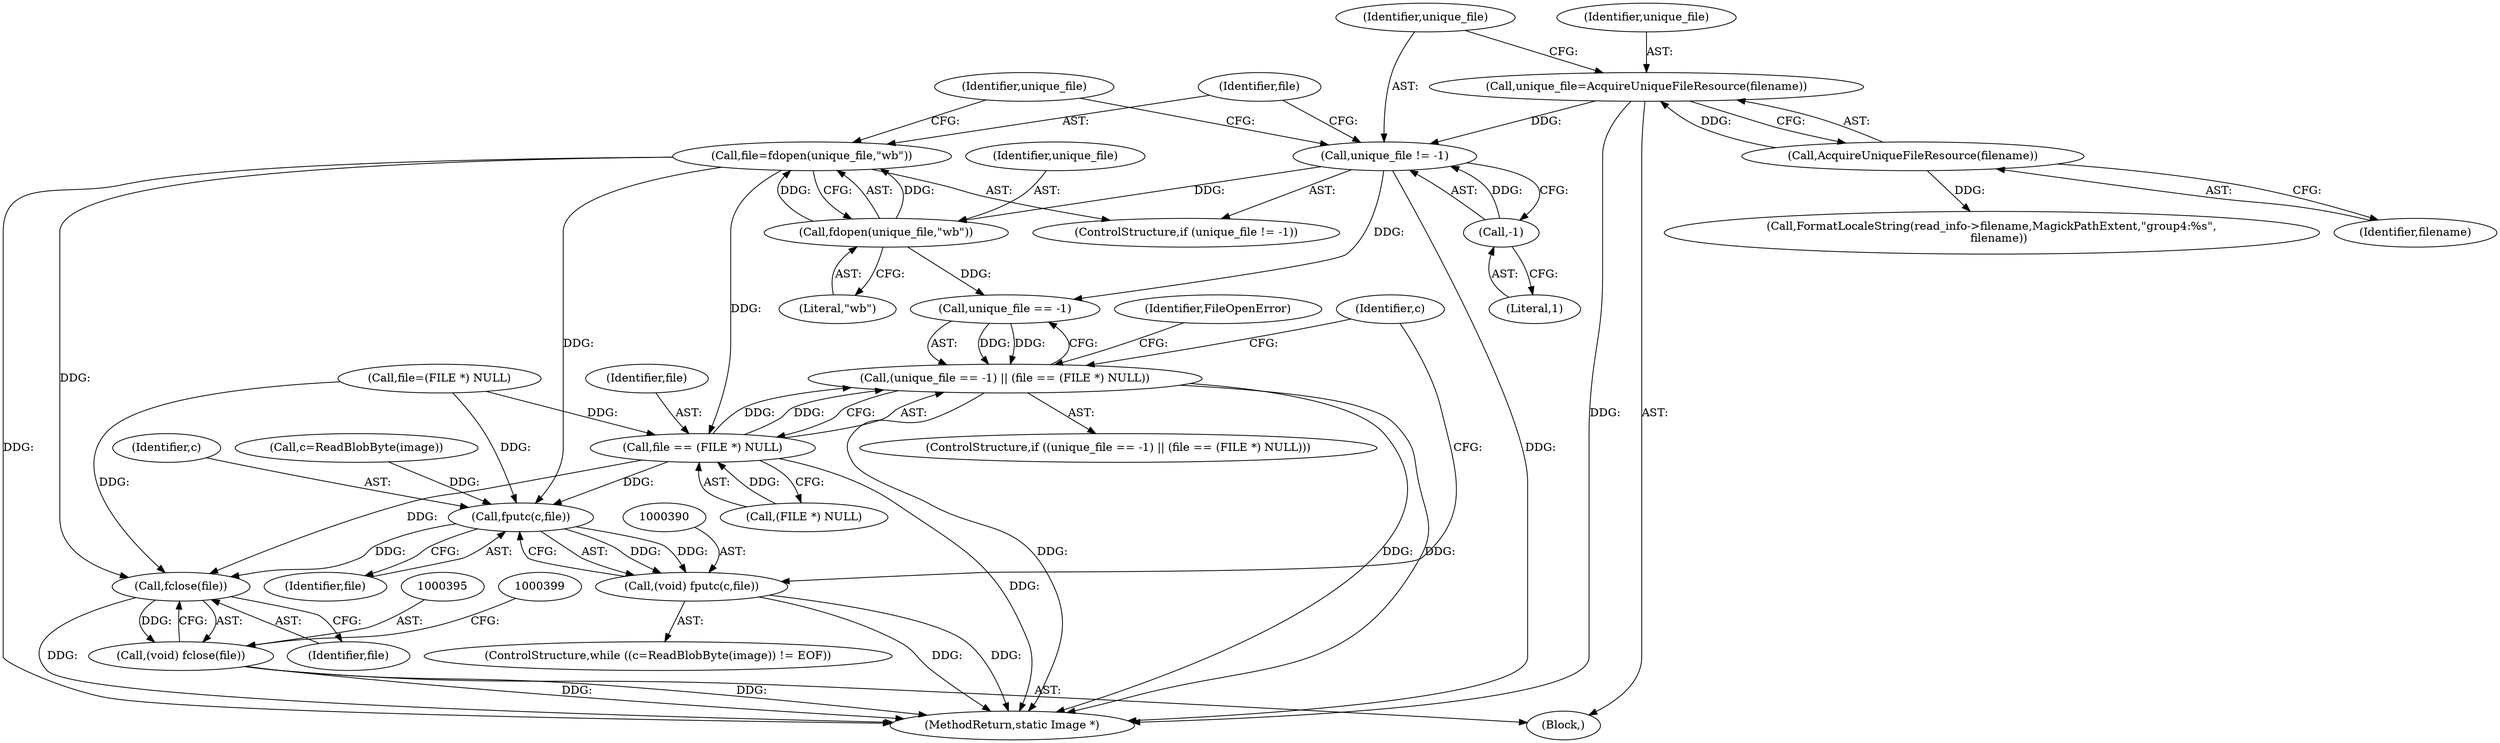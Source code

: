 digraph "0_ImageMagick_6b6bff054d569a77973f2140c0e86366e6168a6c@pointer" {
"1000363" [label="(Call,file=fdopen(unique_file,\"wb\"))"];
"1000365" [label="(Call,fdopen(unique_file,\"wb\"))"];
"1000359" [label="(Call,unique_file != -1)"];
"1000354" [label="(Call,unique_file=AcquireUniqueFileResource(filename))"];
"1000356" [label="(Call,AcquireUniqueFileResource(filename))"];
"1000361" [label="(Call,-1)"];
"1000374" [label="(Call,file == (FILE *) NULL)"];
"1000369" [label="(Call,(unique_file == -1) || (file == (FILE *) NULL))"];
"1000391" [label="(Call,fputc(c,file))"];
"1000389" [label="(Call,(void) fputc(c,file))"];
"1000396" [label="(Call,fclose(file))"];
"1000394" [label="(Call,(void) fclose(file))"];
"1000354" [label="(Call,unique_file=AcquireUniqueFileResource(filename))"];
"1000374" [label="(Call,file == (FILE *) NULL)"];
"1000382" [label="(ControlStructure,while ((c=ReadBlobByte(image)) != EOF))"];
"1000397" [label="(Identifier,file)"];
"1000370" [label="(Call,unique_file == -1)"];
"1000357" [label="(Identifier,filename)"];
"1000371" [label="(Identifier,unique_file)"];
"1000393" [label="(Identifier,file)"];
"1000392" [label="(Identifier,c)"];
"1000384" [label="(Call,c=ReadBlobByte(image))"];
"1000365" [label="(Call,fdopen(unique_file,\"wb\"))"];
"1000360" [label="(Identifier,unique_file)"];
"1000376" [label="(Call,(FILE *) NULL)"];
"1000394" [label="(Call,(void) fclose(file))"];
"1000418" [label="(Call,FormatLocaleString(read_info->filename,MagickPathExtent,\"group4:%s\",\n    filename))"];
"1000358" [label="(ControlStructure,if (unique_file != -1))"];
"1000367" [label="(Literal,\"wb\")"];
"1000364" [label="(Identifier,file)"];
"1000391" [label="(Call,fputc(c,file))"];
"1000396" [label="(Call,fclose(file))"];
"1000363" [label="(Call,file=fdopen(unique_file,\"wb\"))"];
"1000366" [label="(Identifier,unique_file)"];
"1000389" [label="(Call,(void) fputc(c,file))"];
"1000385" [label="(Identifier,c)"];
"1000359" [label="(Call,unique_file != -1)"];
"1000349" [label="(Call,file=(FILE *) NULL)"];
"1000369" [label="(Call,(unique_file == -1) || (file == (FILE *) NULL))"];
"1000375" [label="(Identifier,file)"];
"1000355" [label="(Identifier,unique_file)"];
"1000356" [label="(Call,AcquireUniqueFileResource(filename))"];
"1000380" [label="(Identifier,FileOpenError)"];
"1000513" [label="(MethodReturn,static Image *)"];
"1000106" [label="(Block,)"];
"1000361" [label="(Call,-1)"];
"1000362" [label="(Literal,1)"];
"1000368" [label="(ControlStructure,if ((unique_file == -1) || (file == (FILE *) NULL)))"];
"1000363" -> "1000358"  [label="AST: "];
"1000363" -> "1000365"  [label="CFG: "];
"1000364" -> "1000363"  [label="AST: "];
"1000365" -> "1000363"  [label="AST: "];
"1000371" -> "1000363"  [label="CFG: "];
"1000363" -> "1000513"  [label="DDG: "];
"1000365" -> "1000363"  [label="DDG: "];
"1000365" -> "1000363"  [label="DDG: "];
"1000363" -> "1000374"  [label="DDG: "];
"1000363" -> "1000391"  [label="DDG: "];
"1000363" -> "1000396"  [label="DDG: "];
"1000365" -> "1000367"  [label="CFG: "];
"1000366" -> "1000365"  [label="AST: "];
"1000367" -> "1000365"  [label="AST: "];
"1000359" -> "1000365"  [label="DDG: "];
"1000365" -> "1000370"  [label="DDG: "];
"1000359" -> "1000358"  [label="AST: "];
"1000359" -> "1000361"  [label="CFG: "];
"1000360" -> "1000359"  [label="AST: "];
"1000361" -> "1000359"  [label="AST: "];
"1000364" -> "1000359"  [label="CFG: "];
"1000371" -> "1000359"  [label="CFG: "];
"1000359" -> "1000513"  [label="DDG: "];
"1000354" -> "1000359"  [label="DDG: "];
"1000361" -> "1000359"  [label="DDG: "];
"1000359" -> "1000370"  [label="DDG: "];
"1000354" -> "1000106"  [label="AST: "];
"1000354" -> "1000356"  [label="CFG: "];
"1000355" -> "1000354"  [label="AST: "];
"1000356" -> "1000354"  [label="AST: "];
"1000360" -> "1000354"  [label="CFG: "];
"1000354" -> "1000513"  [label="DDG: "];
"1000356" -> "1000354"  [label="DDG: "];
"1000356" -> "1000357"  [label="CFG: "];
"1000357" -> "1000356"  [label="AST: "];
"1000356" -> "1000418"  [label="DDG: "];
"1000361" -> "1000362"  [label="CFG: "];
"1000362" -> "1000361"  [label="AST: "];
"1000374" -> "1000369"  [label="AST: "];
"1000374" -> "1000376"  [label="CFG: "];
"1000375" -> "1000374"  [label="AST: "];
"1000376" -> "1000374"  [label="AST: "];
"1000369" -> "1000374"  [label="CFG: "];
"1000374" -> "1000513"  [label="DDG: "];
"1000374" -> "1000369"  [label="DDG: "];
"1000374" -> "1000369"  [label="DDG: "];
"1000349" -> "1000374"  [label="DDG: "];
"1000376" -> "1000374"  [label="DDG: "];
"1000374" -> "1000391"  [label="DDG: "];
"1000374" -> "1000396"  [label="DDG: "];
"1000369" -> "1000368"  [label="AST: "];
"1000369" -> "1000370"  [label="CFG: "];
"1000370" -> "1000369"  [label="AST: "];
"1000380" -> "1000369"  [label="CFG: "];
"1000385" -> "1000369"  [label="CFG: "];
"1000369" -> "1000513"  [label="DDG: "];
"1000369" -> "1000513"  [label="DDG: "];
"1000369" -> "1000513"  [label="DDG: "];
"1000370" -> "1000369"  [label="DDG: "];
"1000370" -> "1000369"  [label="DDG: "];
"1000391" -> "1000389"  [label="AST: "];
"1000391" -> "1000393"  [label="CFG: "];
"1000392" -> "1000391"  [label="AST: "];
"1000393" -> "1000391"  [label="AST: "];
"1000389" -> "1000391"  [label="CFG: "];
"1000391" -> "1000389"  [label="DDG: "];
"1000391" -> "1000389"  [label="DDG: "];
"1000384" -> "1000391"  [label="DDG: "];
"1000349" -> "1000391"  [label="DDG: "];
"1000391" -> "1000396"  [label="DDG: "];
"1000389" -> "1000382"  [label="AST: "];
"1000390" -> "1000389"  [label="AST: "];
"1000385" -> "1000389"  [label="CFG: "];
"1000389" -> "1000513"  [label="DDG: "];
"1000389" -> "1000513"  [label="DDG: "];
"1000396" -> "1000394"  [label="AST: "];
"1000396" -> "1000397"  [label="CFG: "];
"1000397" -> "1000396"  [label="AST: "];
"1000394" -> "1000396"  [label="CFG: "];
"1000396" -> "1000513"  [label="DDG: "];
"1000396" -> "1000394"  [label="DDG: "];
"1000349" -> "1000396"  [label="DDG: "];
"1000394" -> "1000106"  [label="AST: "];
"1000395" -> "1000394"  [label="AST: "];
"1000399" -> "1000394"  [label="CFG: "];
"1000394" -> "1000513"  [label="DDG: "];
"1000394" -> "1000513"  [label="DDG: "];
}

